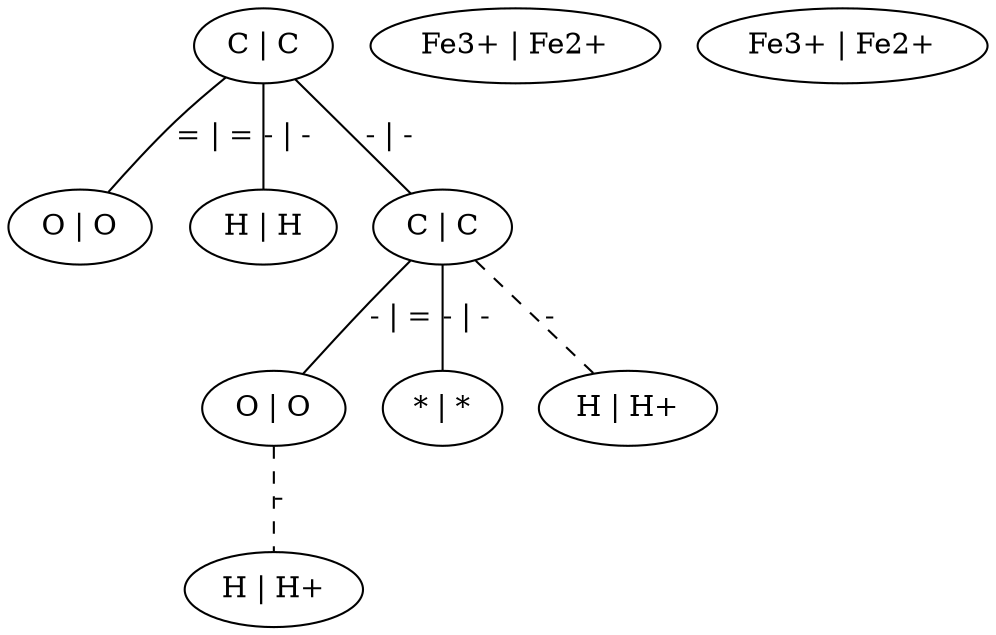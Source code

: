 graph G {
	0 [ label="C | C" ]
	1 [ label="O | O" ]
	2 [ label="H | H" ]
	3 [ label="C | C" ]
	4 [ label="O | O" ]
	5 [ label="H | H+" ]
	6 [ label="* | *" ]
	7 [ label="Fe3+ | Fe2+" ]
	8 [ label="H | H+" ]
	9 [ label="Fe3+ | Fe2+" ]
	0 -- 1 [ label="= | =" ]
	0 -- 2 [ label="- | -" ]
	0 -- 3 [ label="- | -" ]
	3 -- 4 [ label="- | =" ]
	3 -- 6 [ label="- | -" ]
	3 -- 8 [ style=dashed label="-" ]
	4 -- 5 [ style=dashed label="-" ]
}
